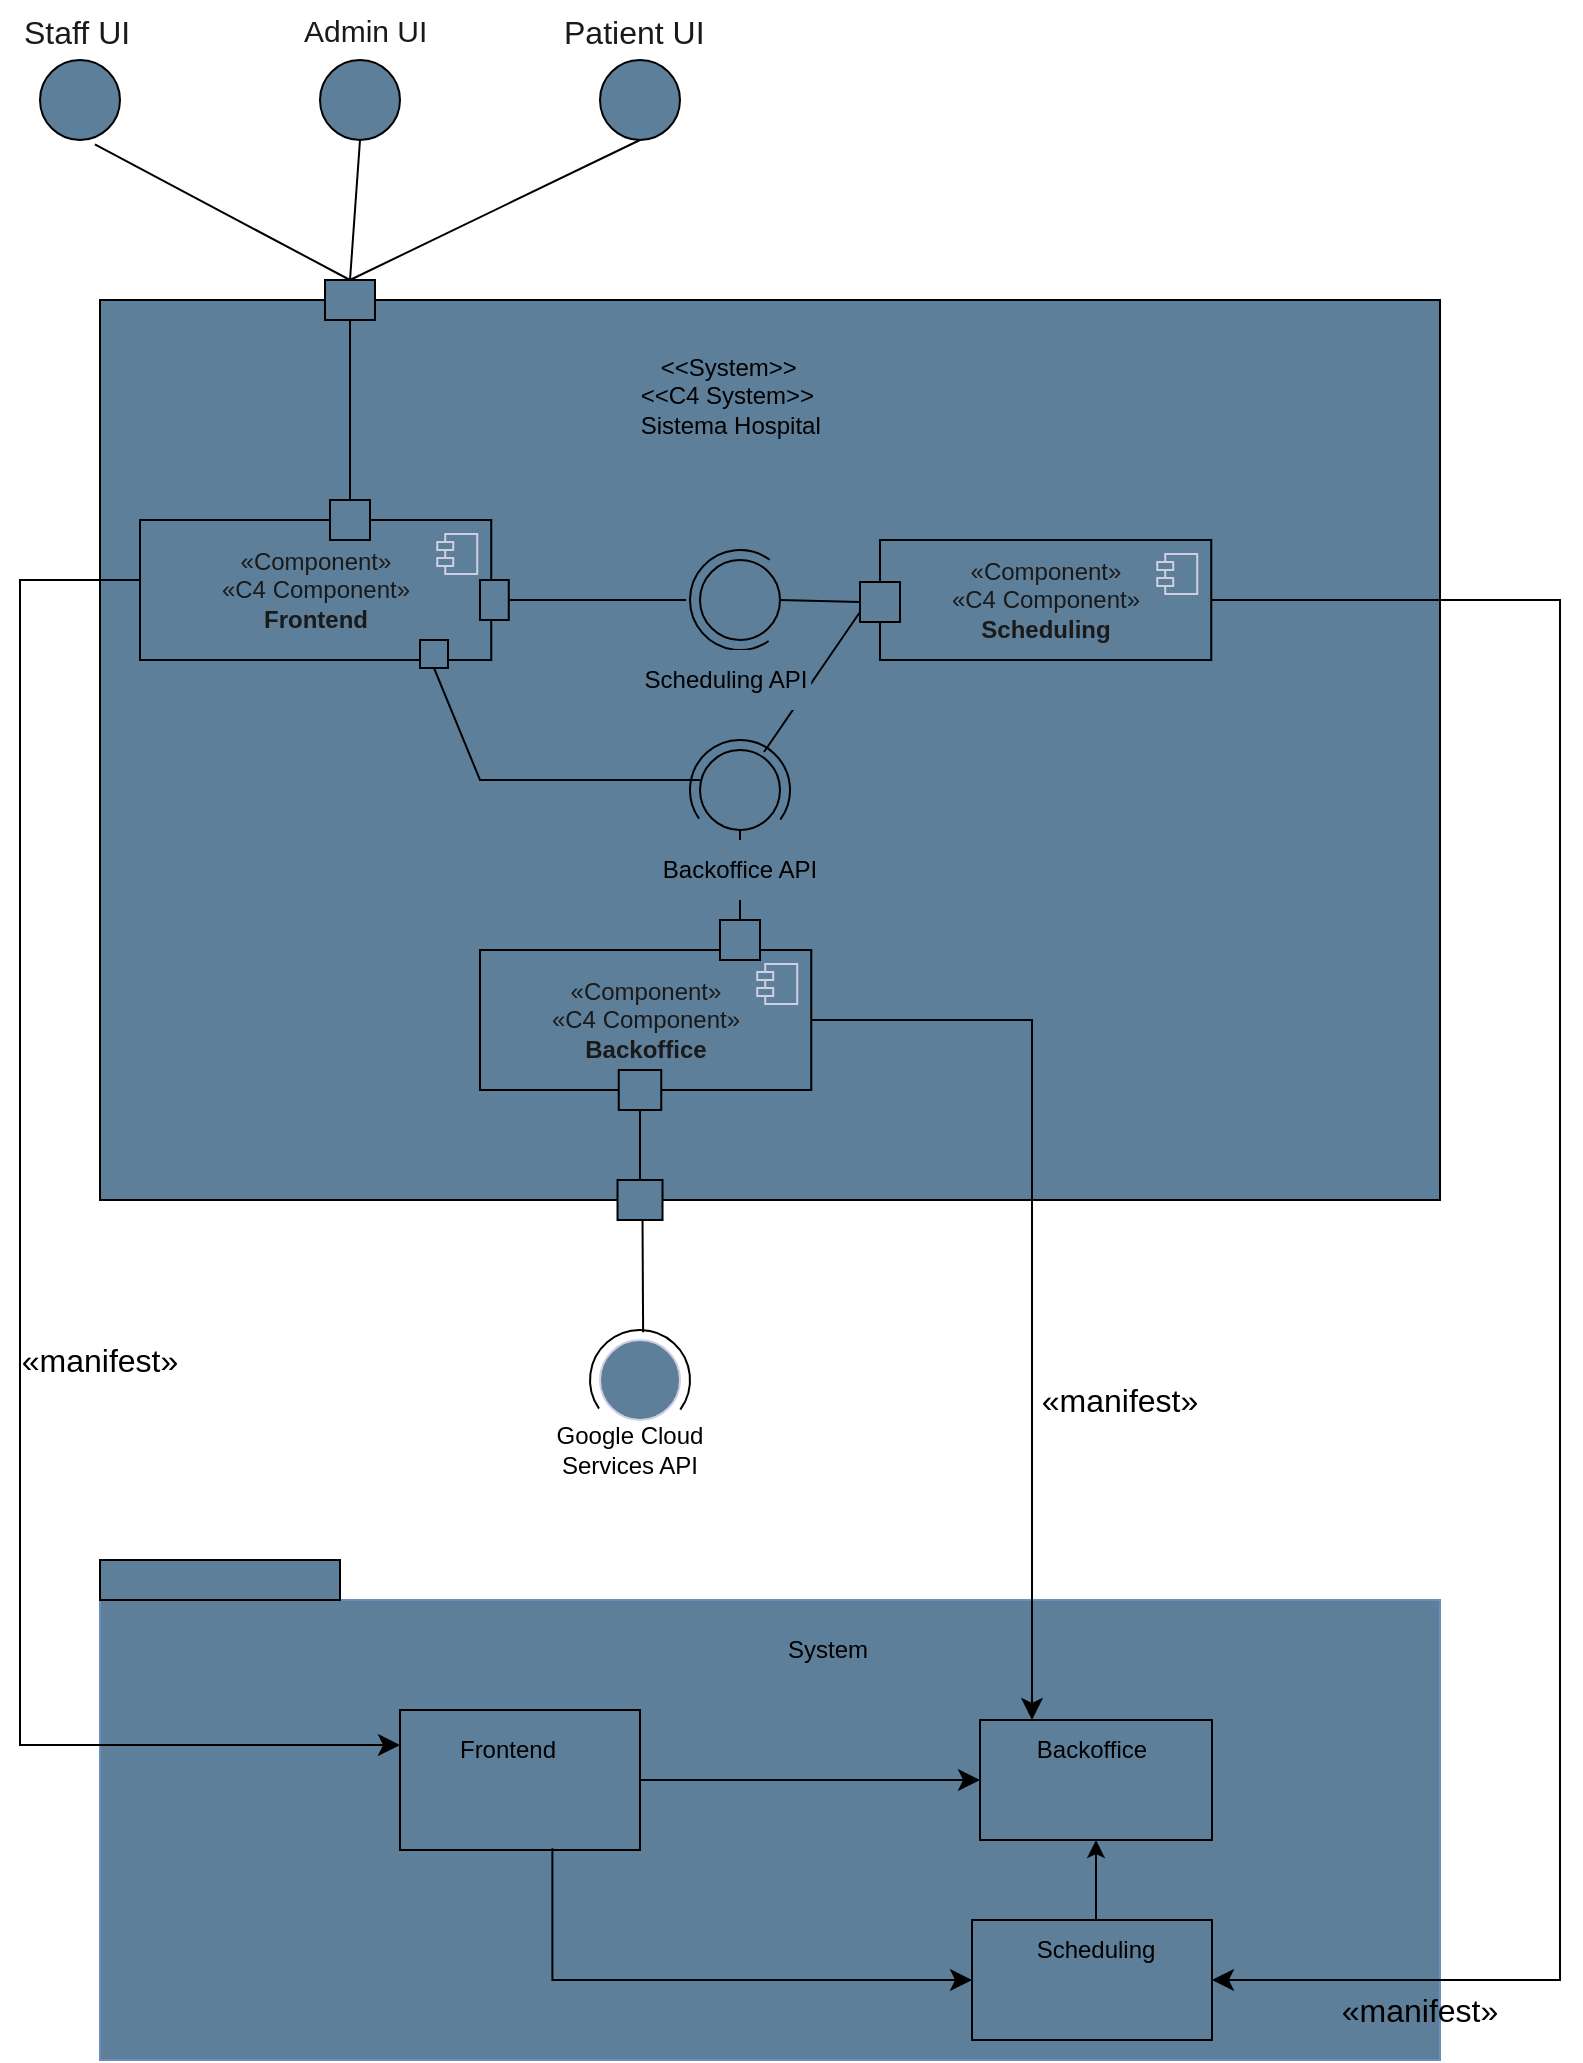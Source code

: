 <mxfile version="24.8.4">
  <diagram id="C5RBs43oDa-KdzZeNtuy" name="Page-1">
    <mxGraphModel dx="1290" dy="558" grid="1" gridSize="10" guides="1" tooltips="1" connect="1" arrows="1" fold="1" page="1" pageScale="1" pageWidth="827" pageHeight="1169" background="#FFFFFF" math="0" shadow="0">
      <root>
        <mxCell id="WIyWlLk6GJQsqaUBKTNV-0" />
        <mxCell id="WIyWlLk6GJQsqaUBKTNV-1" parent="WIyWlLk6GJQsqaUBKTNV-0" />
        <mxCell id="Y-R_RtDxPs0OMCq_SQZc-1" value="" style="rounded=0;whiteSpace=wrap;html=1;strokeColor=#000000;fontColor=#1A1A1A;fillColor=#5D7F99;" parent="WIyWlLk6GJQsqaUBKTNV-1" vertex="1">
          <mxGeometry x="50" y="200" width="670" height="450" as="geometry" />
        </mxCell>
        <mxCell id="Y-R_RtDxPs0OMCq_SQZc-2" value="" style="ellipse;whiteSpace=wrap;html=1;aspect=fixed;strokeColor=#000000;fontColor=#1A1A1A;fillColor=#5D7F99;" parent="WIyWlLk6GJQsqaUBKTNV-1" vertex="1">
          <mxGeometry x="20" y="80" width="40" height="40" as="geometry" />
        </mxCell>
        <mxCell id="Y-R_RtDxPs0OMCq_SQZc-3" value="" style="ellipse;whiteSpace=wrap;html=1;aspect=fixed;strokeColor=#000000;fontColor=#1A1A1A;fillColor=#5D7F99;" parent="WIyWlLk6GJQsqaUBKTNV-1" vertex="1">
          <mxGeometry x="160" y="80" width="40" height="40" as="geometry" />
        </mxCell>
        <mxCell id="Y-R_RtDxPs0OMCq_SQZc-4" value="" style="ellipse;whiteSpace=wrap;html=1;aspect=fixed;strokeColor=#000000;fontColor=#1A1A1A;fillColor=#5D7F99;" parent="WIyWlLk6GJQsqaUBKTNV-1" vertex="1">
          <mxGeometry x="300" y="80" width="40" height="40" as="geometry" />
        </mxCell>
        <mxCell id="Y-R_RtDxPs0OMCq_SQZc-5" value="" style="rounded=0;whiteSpace=wrap;html=1;strokeColor=#000000;fontColor=#1A1A1A;fillColor=#5D7F99;" parent="WIyWlLk6GJQsqaUBKTNV-1" vertex="1">
          <mxGeometry x="162.5" y="190" width="25" height="20" as="geometry" />
        </mxCell>
        <mxCell id="Y-R_RtDxPs0OMCq_SQZc-27" value="&lt;font style=&quot;font-size: 16px;&quot;&gt;Staff UI&lt;/font&gt;" style="text;html=1;whiteSpace=wrap;overflow=hidden;rounded=0;fontColor=#1A1A1A;" parent="WIyWlLk6GJQsqaUBKTNV-1" vertex="1">
          <mxGeometry x="10" y="50" width="160" height="40" as="geometry" />
        </mxCell>
        <mxCell id="Y-R_RtDxPs0OMCq_SQZc-28" value="&lt;div style=&quot;font-size: 15px;&quot;&gt;&lt;font style=&quot;font-size: 15px;&quot;&gt;Admin UI&lt;/font&gt;&lt;/div&gt;" style="text;html=1;whiteSpace=wrap;overflow=hidden;rounded=0;fontColor=#1A1A1A;" parent="WIyWlLk6GJQsqaUBKTNV-1" vertex="1">
          <mxGeometry x="150" y="50" width="160" height="40" as="geometry" />
        </mxCell>
        <mxCell id="Y-R_RtDxPs0OMCq_SQZc-29" value="&lt;div&gt;&lt;font style=&quot;font-size: 16px;&quot;&gt;Patient UI&lt;/font&gt;&lt;/div&gt;" style="text;html=1;whiteSpace=wrap;overflow=hidden;rounded=0;fontColor=#1A1A1A;" parent="WIyWlLk6GJQsqaUBKTNV-1" vertex="1">
          <mxGeometry x="280" y="50" width="160" height="40" as="geometry" />
        </mxCell>
        <mxCell id="Y-R_RtDxPs0OMCq_SQZc-31" value="" style="rounded=0;whiteSpace=wrap;html=1;strokeColor=#000000;fontColor=#1A1A1A;fillColor=#5D7F99;" parent="WIyWlLk6GJQsqaUBKTNV-1" vertex="1">
          <mxGeometry x="308.76" y="640" width="22.5" height="20" as="geometry" />
        </mxCell>
        <mxCell id="Y-R_RtDxPs0OMCq_SQZc-32" value="" style="ellipse;whiteSpace=wrap;html=1;aspect=fixed;strokeColor=#D0CEE2;fontColor=#1A1A1A;fillColor=#5D7F99;" parent="WIyWlLk6GJQsqaUBKTNV-1" vertex="1">
          <mxGeometry x="300.01" y="720" width="40" height="40" as="geometry" />
        </mxCell>
        <mxCell id="Y-R_RtDxPs0OMCq_SQZc-54" value="" style="verticalLabelPosition=bottom;verticalAlign=top;html=1;shape=mxgraph.basic.arc;startAngle=0.653;endAngle=0.351;fillColor=#f5f5f5;fontColor=#333333;strokeColor=#000000;" parent="WIyWlLk6GJQsqaUBKTNV-1" vertex="1">
          <mxGeometry x="295.01" y="715" width="50" height="50" as="geometry" />
        </mxCell>
        <mxCell id="Y-R_RtDxPs0OMCq_SQZc-57" value="" style="endArrow=none;html=1;rounded=0;strokeColor=#000000;fontColor=#1A1A1A;exitX=0.531;exitY=0.022;exitDx=0;exitDy=0;exitPerimeter=0;" parent="WIyWlLk6GJQsqaUBKTNV-1" source="Y-R_RtDxPs0OMCq_SQZc-54" edge="1">
          <mxGeometry width="50" height="50" relative="1" as="geometry">
            <mxPoint x="321.26" y="710" as="sourcePoint" />
            <mxPoint x="321.26" y="660" as="targetPoint" />
          </mxGeometry>
        </mxCell>
        <mxCell id="Y-R_RtDxPs0OMCq_SQZc-58" value="" style="endArrow=none;html=1;rounded=0;strokeColor=#000000;fontColor=#1A1A1A;exitX=0.5;exitY=0;exitDx=0;exitDy=0;entryX=0.686;entryY=1.056;entryDx=0;entryDy=0;entryPerimeter=0;" parent="WIyWlLk6GJQsqaUBKTNV-1" source="Y-R_RtDxPs0OMCq_SQZc-5" target="Y-R_RtDxPs0OMCq_SQZc-2" edge="1">
          <mxGeometry width="50" height="50" relative="1" as="geometry">
            <mxPoint x="130" y="170" as="sourcePoint" />
            <mxPoint x="180" y="120" as="targetPoint" />
          </mxGeometry>
        </mxCell>
        <mxCell id="Y-R_RtDxPs0OMCq_SQZc-59" value="" style="endArrow=none;html=1;rounded=0;strokeColor=#000000;fontColor=#1A1A1A;exitX=0.5;exitY=0;exitDx=0;exitDy=0;entryX=0.5;entryY=1;entryDx=0;entryDy=0;" parent="WIyWlLk6GJQsqaUBKTNV-1" source="Y-R_RtDxPs0OMCq_SQZc-5" target="Y-R_RtDxPs0OMCq_SQZc-3" edge="1">
          <mxGeometry width="50" height="50" relative="1" as="geometry">
            <mxPoint x="270" y="170" as="sourcePoint" />
            <mxPoint x="320" y="120" as="targetPoint" />
          </mxGeometry>
        </mxCell>
        <mxCell id="Y-R_RtDxPs0OMCq_SQZc-60" value="" style="endArrow=none;html=1;rounded=0;fontColor=#1A1A1A;exitX=0.5;exitY=0;exitDx=0;exitDy=0;entryX=0.5;entryY=1;entryDx=0;entryDy=0;fillColor=#f9f7ed;strokeColor=#000000;" parent="WIyWlLk6GJQsqaUBKTNV-1" source="Y-R_RtDxPs0OMCq_SQZc-5" target="Y-R_RtDxPs0OMCq_SQZc-4" edge="1">
          <mxGeometry width="50" height="50" relative="1" as="geometry">
            <mxPoint x="410" y="170" as="sourcePoint" />
            <mxPoint x="460" y="120" as="targetPoint" />
          </mxGeometry>
        </mxCell>
        <mxCell id="2LnD0zyMqlaYRDhF8syO-0" value="&lt;div&gt;&lt;span style=&quot;white-space: pre;&quot;&gt;&#x9;&lt;/span&gt;&lt;span style=&quot;white-space: pre;&quot;&gt;&#x9;&lt;/span&gt;&amp;lt;&amp;lt;System&amp;gt;&amp;gt;&lt;/div&gt;&lt;div&gt;&lt;span style=&quot;white-space: pre;&quot;&gt;&#x9;&lt;/span&gt;&amp;nbsp;&amp;nbsp;&amp;nbsp;&amp;nbsp; &amp;lt;&amp;lt;C4 System&amp;gt;&amp;gt;&lt;/div&gt;&lt;div&gt;&lt;span style=&quot;white-space: pre;&quot;&gt;&#x9;&lt;/span&gt;&amp;nbsp;&amp;nbsp;&amp;nbsp;&amp;nbsp; Sistema Hospital&lt;/div&gt;&lt;div&gt;&lt;br&gt;&lt;/div&gt;" style="text;html=1;whiteSpace=wrap;overflow=hidden;rounded=0;" parent="WIyWlLk6GJQsqaUBKTNV-1" vertex="1">
          <mxGeometry x="275" y="220" width="190" height="70" as="geometry" />
        </mxCell>
        <mxCell id="2LnD0zyMqlaYRDhF8syO-3" value="&lt;div&gt;«Component»&lt;/div&gt;&lt;div&gt;«C4 Component»&lt;/div&gt;&lt;div&gt;&lt;b&gt;Frontend&lt;/b&gt;&lt;/div&gt;" style="html=1;dropTarget=0;whiteSpace=wrap;strokeColor=#000000;fontColor=#1A1A1A;fillColor=#5D7F99;" parent="WIyWlLk6GJQsqaUBKTNV-1" vertex="1">
          <mxGeometry x="70" y="310" width="175.62" height="70" as="geometry" />
        </mxCell>
        <mxCell id="2LnD0zyMqlaYRDhF8syO-4" value="" style="shape=module;jettyWidth=8;jettyHeight=4;strokeColor=#D0CEE2;fontColor=#1A1A1A;fillColor=#5D7F99;" parent="2LnD0zyMqlaYRDhF8syO-3" vertex="1">
          <mxGeometry x="1" width="20" height="20" relative="1" as="geometry">
            <mxPoint x="-27" y="7" as="offset" />
          </mxGeometry>
        </mxCell>
        <mxCell id="2LnD0zyMqlaYRDhF8syO-15" value="&lt;div&gt;«Component»&lt;/div&gt;&lt;div&gt;«C4 Component»&lt;/div&gt;&lt;div&gt;&lt;b&gt;Backoffice&lt;/b&gt;&lt;/div&gt;" style="html=1;dropTarget=0;whiteSpace=wrap;strokeColor=#000000;fontColor=#1A1A1A;fillColor=#5D7F99;" parent="WIyWlLk6GJQsqaUBKTNV-1" vertex="1">
          <mxGeometry x="240" y="525" width="165.62" height="70" as="geometry" />
        </mxCell>
        <mxCell id="2LnD0zyMqlaYRDhF8syO-16" value="" style="shape=module;jettyWidth=8;jettyHeight=4;strokeColor=#D0CEE2;fontColor=#1A1A1A;fillColor=#5D7F99;" parent="2LnD0zyMqlaYRDhF8syO-15" vertex="1">
          <mxGeometry x="1" width="20" height="20" relative="1" as="geometry">
            <mxPoint x="-27" y="7" as="offset" />
          </mxGeometry>
        </mxCell>
        <mxCell id="2LnD0zyMqlaYRDhF8syO-19" value="&lt;div&gt;«Component»&lt;/div&gt;&lt;div&gt;«C4 Component»&lt;/div&gt;&lt;div&gt;&lt;b&gt;Scheduling&lt;/b&gt;&lt;br&gt;&lt;/div&gt;" style="html=1;dropTarget=0;whiteSpace=wrap;strokeColor=#000000;fontColor=#1A1A1A;fillColor=#5D7F99;" parent="WIyWlLk6GJQsqaUBKTNV-1" vertex="1">
          <mxGeometry x="440" y="320" width="165.62" height="60" as="geometry" />
        </mxCell>
        <mxCell id="2LnD0zyMqlaYRDhF8syO-20" value="" style="shape=module;jettyWidth=8;jettyHeight=4;strokeColor=#D0CEE2;fontColor=#1A1A1A;fillColor=#5D7F99;" parent="2LnD0zyMqlaYRDhF8syO-19" vertex="1">
          <mxGeometry x="1" width="20" height="20" relative="1" as="geometry">
            <mxPoint x="-27" y="7" as="offset" />
          </mxGeometry>
        </mxCell>
        <mxCell id="2LnD0zyMqlaYRDhF8syO-21" value="" style="ellipse;whiteSpace=wrap;html=1;aspect=fixed;strokeColor=#000000;fontColor=#1A1A1A;fillColor=#5D7F99;" parent="WIyWlLk6GJQsqaUBKTNV-1" vertex="1">
          <mxGeometry x="350" y="425" width="40" height="40" as="geometry" />
        </mxCell>
        <mxCell id="2LnD0zyMqlaYRDhF8syO-22" value="" style="verticalLabelPosition=bottom;verticalAlign=top;html=1;shape=mxgraph.basic.arc;startAngle=0.653;endAngle=0.351;fillColor=#000000;fontColor=#333333;strokeColor=#000000;" parent="WIyWlLk6GJQsqaUBKTNV-1" vertex="1">
          <mxGeometry x="345" y="420" width="50" height="50" as="geometry" />
        </mxCell>
        <mxCell id="2LnD0zyMqlaYRDhF8syO-23" value="" style="ellipse;whiteSpace=wrap;html=1;aspect=fixed;strokeColor=#000000;fontColor=#1A1A1A;fillColor=#5D7F99;" parent="WIyWlLk6GJQsqaUBKTNV-1" vertex="1">
          <mxGeometry x="350" y="330" width="40" height="40" as="geometry" />
        </mxCell>
        <mxCell id="2LnD0zyMqlaYRDhF8syO-24" value="" style="verticalLabelPosition=bottom;verticalAlign=top;html=1;shape=mxgraph.basic.arc;startAngle=0.653;endAngle=0.351;direction=north;fillColor=#F5F5F5;strokeColor=#000000;" parent="WIyWlLk6GJQsqaUBKTNV-1" vertex="1">
          <mxGeometry x="345" y="325" width="50" height="50" as="geometry" />
        </mxCell>
        <mxCell id="2LnD0zyMqlaYRDhF8syO-26" value="" style="rounded=0;whiteSpace=wrap;html=1;strokeColor=#000000;fontColor=#1A1A1A;fillColor=#5D7F99;" parent="WIyWlLk6GJQsqaUBKTNV-1" vertex="1">
          <mxGeometry x="240" y="340" width="14.38" height="20" as="geometry" />
        </mxCell>
        <mxCell id="2LnD0zyMqlaYRDhF8syO-27" value="" style="whiteSpace=wrap;html=1;aspect=fixed;strokeColor=#000000;fontColor=#1A1A1A;fillColor=#5D7F99;" parent="WIyWlLk6GJQsqaUBKTNV-1" vertex="1">
          <mxGeometry x="210" y="370" width="14" height="14" as="geometry" />
        </mxCell>
        <mxCell id="2LnD0zyMqlaYRDhF8syO-28" value="" style="rounded=0;whiteSpace=wrap;html=1;strokeColor=#000000;fontColor=#1A1A1A;fillColor=#5D7F99;" parent="WIyWlLk6GJQsqaUBKTNV-1" vertex="1">
          <mxGeometry x="430" y="341" width="20" height="20" as="geometry" />
        </mxCell>
        <mxCell id="2LnD0zyMqlaYRDhF8syO-29" value="" style="rounded=0;whiteSpace=wrap;html=1;strokeColor=#000000;fontColor=#1A1A1A;fillColor=#5D7F99;" parent="WIyWlLk6GJQsqaUBKTNV-1" vertex="1">
          <mxGeometry x="360" y="510" width="20" height="20" as="geometry" />
        </mxCell>
        <mxCell id="2LnD0zyMqlaYRDhF8syO-33" value="" style="rounded=0;whiteSpace=wrap;html=1;strokeColor=#000000;fontColor=#1A1A1A;fillColor=#5D7F99;" parent="WIyWlLk6GJQsqaUBKTNV-1" vertex="1">
          <mxGeometry x="309.38" y="585" width="21.24" height="20" as="geometry" />
        </mxCell>
        <mxCell id="2LnD0zyMqlaYRDhF8syO-35" value="" style="endArrow=none;html=1;rounded=0;strokeColor=#000000;fontColor=#1A1A1A;entryX=0.5;entryY=1;entryDx=0;entryDy=0;" parent="WIyWlLk6GJQsqaUBKTNV-1" source="2LnD0zyMqlaYRDhF8syO-29" target="2LnD0zyMqlaYRDhF8syO-21" edge="1">
          <mxGeometry width="50" height="50" relative="1" as="geometry">
            <mxPoint x="540" y="620" as="sourcePoint" />
            <mxPoint x="580" y="570" as="targetPoint" />
          </mxGeometry>
        </mxCell>
        <mxCell id="2LnD0zyMqlaYRDhF8syO-36" value="" style="endArrow=none;html=1;rounded=0;strokeColor=#000000;fontColor=#1A1A1A;entryX=0.5;entryY=1;entryDx=0;entryDy=0;exitX=0.5;exitY=0;exitDx=0;exitDy=0;" parent="WIyWlLk6GJQsqaUBKTNV-1" source="Y-R_RtDxPs0OMCq_SQZc-31" target="2LnD0zyMqlaYRDhF8syO-33" edge="1">
          <mxGeometry width="50" height="50" relative="1" as="geometry">
            <mxPoint x="330" y="650" as="sourcePoint" />
            <mxPoint x="380" y="600" as="targetPoint" />
          </mxGeometry>
        </mxCell>
        <mxCell id="2LnD0zyMqlaYRDhF8syO-37" value="" style="endArrow=none;html=1;rounded=0;strokeColor=#000000;fontColor=#1A1A1A;entryX=0.5;entryY=1;entryDx=0;entryDy=0;exitX=0.1;exitY=0.4;exitDx=0;exitDy=0;exitPerimeter=0;" parent="WIyWlLk6GJQsqaUBKTNV-1" source="2LnD0zyMqlaYRDhF8syO-22" target="2LnD0zyMqlaYRDhF8syO-27" edge="1">
          <mxGeometry width="50" height="50" relative="1" as="geometry">
            <mxPoint x="280" y="420" as="sourcePoint" />
            <mxPoint x="330" y="370" as="targetPoint" />
            <Array as="points">
              <mxPoint x="240" y="440" />
            </Array>
          </mxGeometry>
        </mxCell>
        <mxCell id="2LnD0zyMqlaYRDhF8syO-38" value="" style="endArrow=none;html=1;rounded=0;strokeColor=#000000;fontColor=#1A1A1A;exitX=0.74;exitY=0.12;exitDx=0;exitDy=0;exitPerimeter=0;entryX=0;entryY=0.75;entryDx=0;entryDy=0;" parent="WIyWlLk6GJQsqaUBKTNV-1" source="2LnD0zyMqlaYRDhF8syO-22" target="2LnD0zyMqlaYRDhF8syO-28" edge="1">
          <mxGeometry width="50" height="50" relative="1" as="geometry">
            <mxPoint x="390" y="400" as="sourcePoint" />
            <mxPoint x="440" y="350" as="targetPoint" />
          </mxGeometry>
        </mxCell>
        <mxCell id="2LnD0zyMqlaYRDhF8syO-39" value="" style="endArrow=none;html=1;rounded=0;fontColor=#1A1A1A;exitX=1;exitY=0.5;exitDx=0;exitDy=0;entryX=0.5;entryY=-0.04;entryDx=0;entryDy=0;entryPerimeter=0;fillColor=#f5f5f5;strokeColor=#000000;" parent="WIyWlLk6GJQsqaUBKTNV-1" source="2LnD0zyMqlaYRDhF8syO-26" target="2LnD0zyMqlaYRDhF8syO-24" edge="1">
          <mxGeometry width="50" height="50" relative="1" as="geometry">
            <mxPoint x="280" y="420" as="sourcePoint" />
            <mxPoint x="330" y="370" as="targetPoint" />
          </mxGeometry>
        </mxCell>
        <mxCell id="2LnD0zyMqlaYRDhF8syO-40" value="" style="endArrow=none;html=1;rounded=0;strokeColor=#000000;fontColor=#1A1A1A;exitX=0;exitY=0.5;exitDx=0;exitDy=0;entryX=1;entryY=0.5;entryDx=0;entryDy=0;fillColor=#f5f5f5;" parent="WIyWlLk6GJQsqaUBKTNV-1" source="2LnD0zyMqlaYRDhF8syO-28" target="2LnD0zyMqlaYRDhF8syO-23" edge="1">
          <mxGeometry width="50" height="50" relative="1" as="geometry">
            <mxPoint x="280" y="420" as="sourcePoint" />
            <mxPoint x="330" y="370" as="targetPoint" />
          </mxGeometry>
        </mxCell>
        <mxCell id="2LnD0zyMqlaYRDhF8syO-44" value="" style="endArrow=none;html=1;rounded=0;fontColor=#1A1A1A;exitX=0.5;exitY=0;exitDx=0;exitDy=0;entryX=0.5;entryY=1;entryDx=0;entryDy=0;fillColor=#cdeb8b;strokeColor=#000000;" parent="WIyWlLk6GJQsqaUBKTNV-1" target="Y-R_RtDxPs0OMCq_SQZc-5" edge="1">
          <mxGeometry width="50" height="50" relative="1" as="geometry">
            <mxPoint x="175" y="300" as="sourcePoint" />
            <mxPoint x="290" y="210" as="targetPoint" />
            <Array as="points" />
          </mxGeometry>
        </mxCell>
        <mxCell id="lwlMm7fJUxqCn27gfB_s-0" value="" style="rounded=0;whiteSpace=wrap;html=1;strokeColor=#000000;fontColor=#1A1A1A;fillColor=#5D7F99;" parent="WIyWlLk6GJQsqaUBKTNV-1" vertex="1">
          <mxGeometry x="165" y="300" width="20" height="20" as="geometry" />
        </mxCell>
        <mxCell id="9uiyC8pw6nA1ZR-koMB--0" value="Google Cloud Services API" style="text;html=1;align=center;verticalAlign=middle;whiteSpace=wrap;rounded=0;" parent="WIyWlLk6GJQsqaUBKTNV-1" vertex="1">
          <mxGeometry x="275" y="760" width="80" height="30" as="geometry" />
        </mxCell>
        <mxCell id="9uiyC8pw6nA1ZR-koMB--2" value="Backoffice API" style="text;html=1;align=center;verticalAlign=middle;whiteSpace=wrap;rounded=0;fillColor=#5D7F99;" parent="WIyWlLk6GJQsqaUBKTNV-1" vertex="1">
          <mxGeometry x="330" y="470" width="80" height="30" as="geometry" />
        </mxCell>
        <mxCell id="9uiyC8pw6nA1ZR-koMB--3" value="Scheduling API" style="text;html=1;align=center;verticalAlign=middle;whiteSpace=wrap;rounded=0;fillColor=#5D7F99;" parent="WIyWlLk6GJQsqaUBKTNV-1" vertex="1">
          <mxGeometry x="321.24" y="375" width="84.38" height="30" as="geometry" />
        </mxCell>
        <mxCell id="fFzxKlQ63P_JNbMNbTwI-1" value="" style="rounded=0;whiteSpace=wrap;html=1;fillColor=#5D7F99;strokeColor=#6c8ebf;" parent="WIyWlLk6GJQsqaUBKTNV-1" vertex="1">
          <mxGeometry x="50" y="850" width="670" height="230" as="geometry" />
        </mxCell>
        <mxCell id="fFzxKlQ63P_JNbMNbTwI-2" value="&lt;div&gt;System&lt;/div&gt;" style="text;html=1;align=center;verticalAlign=middle;whiteSpace=wrap;rounded=0;" parent="WIyWlLk6GJQsqaUBKTNV-1" vertex="1">
          <mxGeometry x="384" y="860" width="60" height="30" as="geometry" />
        </mxCell>
        <mxCell id="fFzxKlQ63P_JNbMNbTwI-3" value="" style="rounded=0;whiteSpace=wrap;html=1;fillColor=#5D7F99;" parent="WIyWlLk6GJQsqaUBKTNV-1" vertex="1">
          <mxGeometry x="50" y="830" width="120" height="20" as="geometry" />
        </mxCell>
        <mxCell id="fFzxKlQ63P_JNbMNbTwI-7" value="" style="rounded=0;whiteSpace=wrap;html=1;fillColor=#5D7F99;" parent="WIyWlLk6GJQsqaUBKTNV-1" vertex="1">
          <mxGeometry x="200" y="905" width="120" height="70" as="geometry" />
        </mxCell>
        <mxCell id="fFzxKlQ63P_JNbMNbTwI-8" value="" style="rounded=0;whiteSpace=wrap;html=1;fillColor=#5D7F99;" parent="WIyWlLk6GJQsqaUBKTNV-1" vertex="1">
          <mxGeometry x="490" y="910" width="116" height="60" as="geometry" />
        </mxCell>
        <mxCell id="fFzxKlQ63P_JNbMNbTwI-9" value="" style="rounded=0;whiteSpace=wrap;html=1;fillColor=#5D7F99;" parent="WIyWlLk6GJQsqaUBKTNV-1" vertex="1">
          <mxGeometry x="486" y="1010" width="120" height="60" as="geometry" />
        </mxCell>
        <mxCell id="fFzxKlQ63P_JNbMNbTwI-10" value="&lt;div&gt;Frontend&lt;/div&gt;" style="text;html=1;align=center;verticalAlign=middle;whiteSpace=wrap;rounded=0;" parent="WIyWlLk6GJQsqaUBKTNV-1" vertex="1">
          <mxGeometry x="224" y="910" width="60" height="30" as="geometry" />
        </mxCell>
        <mxCell id="fFzxKlQ63P_JNbMNbTwI-11" value="Backoffice" style="text;html=1;align=center;verticalAlign=middle;whiteSpace=wrap;rounded=0;" parent="WIyWlLk6GJQsqaUBKTNV-1" vertex="1">
          <mxGeometry x="516" y="910" width="60" height="30" as="geometry" />
        </mxCell>
        <mxCell id="fFzxKlQ63P_JNbMNbTwI-12" value="Scheduling" style="text;html=1;align=center;verticalAlign=middle;whiteSpace=wrap;rounded=0;" parent="WIyWlLk6GJQsqaUBKTNV-1" vertex="1">
          <mxGeometry x="518" y="1010" width="60" height="30" as="geometry" />
        </mxCell>
        <mxCell id="fFzxKlQ63P_JNbMNbTwI-14" value="" style="endArrow=classic;html=1;rounded=0;exitX=0.5;exitY=0;exitDx=0;exitDy=0;entryX=0.5;entryY=1;entryDx=0;entryDy=0;" parent="WIyWlLk6GJQsqaUBKTNV-1" source="fFzxKlQ63P_JNbMNbTwI-12" target="fFzxKlQ63P_JNbMNbTwI-8" edge="1">
          <mxGeometry width="50" height="50" relative="1" as="geometry">
            <mxPoint x="578" y="988.357" as="sourcePoint" />
            <mxPoint x="531" y="974.998" as="targetPoint" />
          </mxGeometry>
        </mxCell>
        <mxCell id="ib7ym9MN1Bta0Udd-gMQ-0" value="" style="edgeStyle=segmentEdgeStyle;endArrow=classic;html=1;curved=0;rounded=0;endSize=8;startSize=8;fontSize=12;exitX=0.635;exitY=0.988;exitDx=0;exitDy=0;exitPerimeter=0;entryX=0;entryY=0.5;entryDx=0;entryDy=0;" parent="WIyWlLk6GJQsqaUBKTNV-1" source="fFzxKlQ63P_JNbMNbTwI-7" target="fFzxKlQ63P_JNbMNbTwI-9" edge="1">
          <mxGeometry width="50" height="50" relative="1" as="geometry">
            <mxPoint x="275" y="1025" as="sourcePoint" />
            <mxPoint x="325" y="975" as="targetPoint" />
            <Array as="points">
              <mxPoint x="276" y="1040" />
            </Array>
          </mxGeometry>
        </mxCell>
        <mxCell id="ib7ym9MN1Bta0Udd-gMQ-1" value="" style="endArrow=classic;html=1;rounded=0;fontSize=12;startSize=8;endSize=8;curved=1;entryX=0;entryY=0.5;entryDx=0;entryDy=0;" parent="WIyWlLk6GJQsqaUBKTNV-1" target="fFzxKlQ63P_JNbMNbTwI-8" edge="1">
          <mxGeometry width="50" height="50" relative="1" as="geometry">
            <mxPoint x="320" y="940" as="sourcePoint" />
            <mxPoint x="370" y="890" as="targetPoint" />
          </mxGeometry>
        </mxCell>
        <mxCell id="ib7ym9MN1Bta0Udd-gMQ-2" value="" style="edgeStyle=segmentEdgeStyle;endArrow=classic;html=1;curved=0;rounded=0;endSize=8;startSize=8;fontSize=12;entryX=0;entryY=0.25;entryDx=0;entryDy=0;" parent="WIyWlLk6GJQsqaUBKTNV-1" target="fFzxKlQ63P_JNbMNbTwI-7" edge="1" source="2LnD0zyMqlaYRDhF8syO-3">
          <mxGeometry width="50" height="50" relative="1" as="geometry">
            <mxPoint x="20" y="420" as="sourcePoint" />
            <mxPoint x="70" y="370" as="targetPoint" />
            <Array as="points">
              <mxPoint x="10" y="340" />
              <mxPoint x="10" y="923" />
            </Array>
          </mxGeometry>
        </mxCell>
        <mxCell id="ib7ym9MN1Bta0Udd-gMQ-3" value="" style="edgeStyle=segmentEdgeStyle;endArrow=classic;html=1;curved=0;rounded=0;endSize=8;startSize=8;fontSize=12;entryX=1;entryY=0.5;entryDx=0;entryDy=0;exitX=1;exitY=0.5;exitDx=0;exitDy=0;" parent="WIyWlLk6GJQsqaUBKTNV-1" source="2LnD0zyMqlaYRDhF8syO-19" target="fFzxKlQ63P_JNbMNbTwI-9" edge="1">
          <mxGeometry width="50" height="50" relative="1" as="geometry">
            <mxPoint x="720" y="430" as="sourcePoint" />
            <mxPoint x="770" y="380" as="targetPoint" />
            <Array as="points">
              <mxPoint x="780" y="350" />
              <mxPoint x="780" y="1040" />
            </Array>
          </mxGeometry>
        </mxCell>
        <mxCell id="ib7ym9MN1Bta0Udd-gMQ-4" value="" style="edgeStyle=segmentEdgeStyle;endArrow=classic;html=1;curved=0;rounded=0;endSize=8;startSize=8;fontSize=12;entryX=0;entryY=0;entryDx=0;entryDy=0;exitX=1;exitY=0.5;exitDx=0;exitDy=0;" parent="WIyWlLk6GJQsqaUBKTNV-1" source="2LnD0zyMqlaYRDhF8syO-15" target="fFzxKlQ63P_JNbMNbTwI-11" edge="1">
          <mxGeometry width="50" height="50" relative="1" as="geometry">
            <mxPoint x="480" y="600" as="sourcePoint" />
            <mxPoint x="530" y="550" as="targetPoint" />
            <Array as="points">
              <mxPoint x="516" y="560" />
            </Array>
          </mxGeometry>
        </mxCell>
        <mxCell id="ib7ym9MN1Bta0Udd-gMQ-5" value="«manifest»" style="text;html=1;align=center;verticalAlign=middle;whiteSpace=wrap;rounded=0;fontSize=16;" parent="WIyWlLk6GJQsqaUBKTNV-1" vertex="1">
          <mxGeometry x="530" y="735" width="60" height="30" as="geometry" />
        </mxCell>
        <mxCell id="ib7ym9MN1Bta0Udd-gMQ-6" value="«manifest»" style="text;html=1;align=center;verticalAlign=middle;whiteSpace=wrap;rounded=0;fontSize=16;" parent="WIyWlLk6GJQsqaUBKTNV-1" vertex="1">
          <mxGeometry x="20" y="715" width="60" height="30" as="geometry" />
        </mxCell>
        <mxCell id="ib7ym9MN1Bta0Udd-gMQ-7" value="«manifest»" style="text;html=1;align=center;verticalAlign=middle;whiteSpace=wrap;rounded=0;fontSize=16;" parent="WIyWlLk6GJQsqaUBKTNV-1" vertex="1">
          <mxGeometry x="680" y="1040" width="60" height="30" as="geometry" />
        </mxCell>
      </root>
    </mxGraphModel>
  </diagram>
</mxfile>
